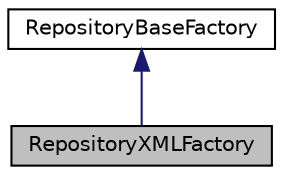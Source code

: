 digraph "RepositoryXMLFactory"
{
  edge [fontname="Helvetica",fontsize="10",labelfontname="Helvetica",labelfontsize="10"];
  node [fontname="Helvetica",fontsize="10",shape=record];
  Node2 [label="RepositoryXMLFactory",height=0.2,width=0.4,color="black", fillcolor="grey75", style="filled", fontcolor="black"];
  Node3 -> Node2 [dir="back",color="midnightblue",fontsize="10",style="solid",fontname="Helvetica"];
  Node3 [label="RepositoryBaseFactory",height=0.2,width=0.4,color="black", fillcolor="white", style="filled",URL="$class_repository_base_factory.html",tooltip="Developed by: Peao (rngs); Generic definition of Repository Factory. "];
}
